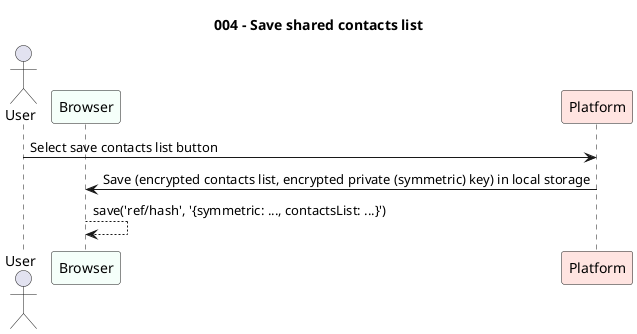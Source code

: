 @startuml 004-save-shared-contacts-list

title "004 - Save shared contacts list"

actor User
participant Browser #MintCream
participant "Platform" as PL #MistyRose

User -> PL: Select save contacts list button
PL -> Browser: Save (encrypted contacts list, encrypted private (symmetric) key) in local storage
Browser --> Browser: save('ref/hash', '{symmetric: ..., contactsList: ...}')

@enduml
